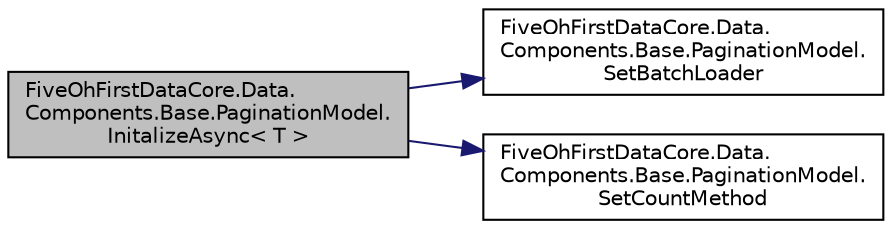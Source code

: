 digraph "FiveOhFirstDataCore.Data.Components.Base.PaginationModel.InitalizeAsync&lt; T &gt;"
{
 // LATEX_PDF_SIZE
  edge [fontname="Helvetica",fontsize="10",labelfontname="Helvetica",labelfontsize="10"];
  node [fontname="Helvetica",fontsize="10",shape=record];
  rankdir="LR";
  Node1 [label="FiveOhFirstDataCore.Data.\lComponents.Base.PaginationModel.\lInitalizeAsync\< T \>",height=0.2,width=0.4,color="black", fillcolor="grey75", style="filled", fontcolor="black",tooltip="Initalize the Paignation Model."];
  Node1 -> Node2 [color="midnightblue",fontsize="10",style="solid",fontname="Helvetica"];
  Node2 [label="FiveOhFirstDataCore.Data.\lComponents.Base.PaginationModel.\lSetBatchLoader",height=0.2,width=0.4,color="black", fillcolor="white", style="filled",URL="$class_five_oh_first_data_core_1_1_data_1_1_components_1_1_base_1_1_pagination_model.html#adb9720673028c1c3c3c5f3cef0a9bdda",tooltip="Sets the batch loader."];
  Node1 -> Node3 [color="midnightblue",fontsize="10",style="solid",fontname="Helvetica"];
  Node3 [label="FiveOhFirstDataCore.Data.\lComponents.Base.PaginationModel.\lSetCountMethod",height=0.2,width=0.4,color="black", fillcolor="white", style="filled",URL="$class_five_oh_first_data_core_1_1_data_1_1_components_1_1_base_1_1_pagination_model.html#ae4f5fe33ac36cc0a3b0f5bc7a1de71c6",tooltip="Sets the count method."];
}
